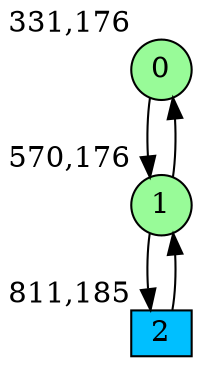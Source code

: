 digraph G {
graph [bgcolor=white]
node [shape=circle, style = filled, fillcolor=white,fixedsize=true, width=0.4, height=0.3 ]
0[xlabel="331,176", pos = "0,0.140625!", fillcolor=palegreen ];
1[xlabel="570,176", pos = "3.73438,0.140625!", fillcolor=palegreen ];
2[xlabel="811,185", pos = "7.5,0!", fillcolor=deepskyblue, shape=box ];
0->1 ;
1->0 ;
1->2 ;
2->1 ;
}
